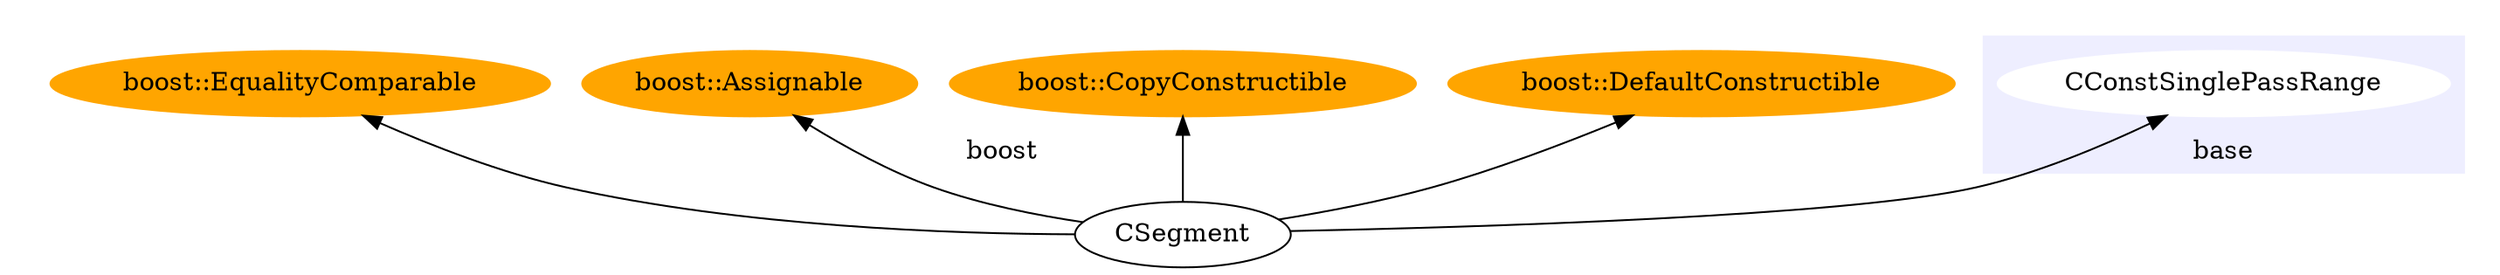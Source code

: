 digraph GSEGMENTS {

    rankdir= BT
    subgraph clusterExt {
	      rank = same;
        style=invis;
        subgraph clusterBase {
                 style=filled;
                 color="#eeeeff";
                 node [style=filled,color=white];
                 label="base";

                 CConstSinglePassRange; 
        }
        subgraph clusterBoost {
                 style=filled;
                 color=white;
                 node [style=filled,color=orange];
                 label="boost";

                 "boost::DefaultConstructible" 
                 "boost::CopyConstructible" 
                 "boost::Assignable"
                 "boost::EqualityComparable"
        }
    }

  CSegment -> CConstSinglePassRange
 
  CSegment -> "boost::DefaultConstructible"
  CSegment -> "boost::CopyConstructible"
  CSegment -> "boost::Assignable"
  CSegment -> "boost::EqualityComparable"


}

